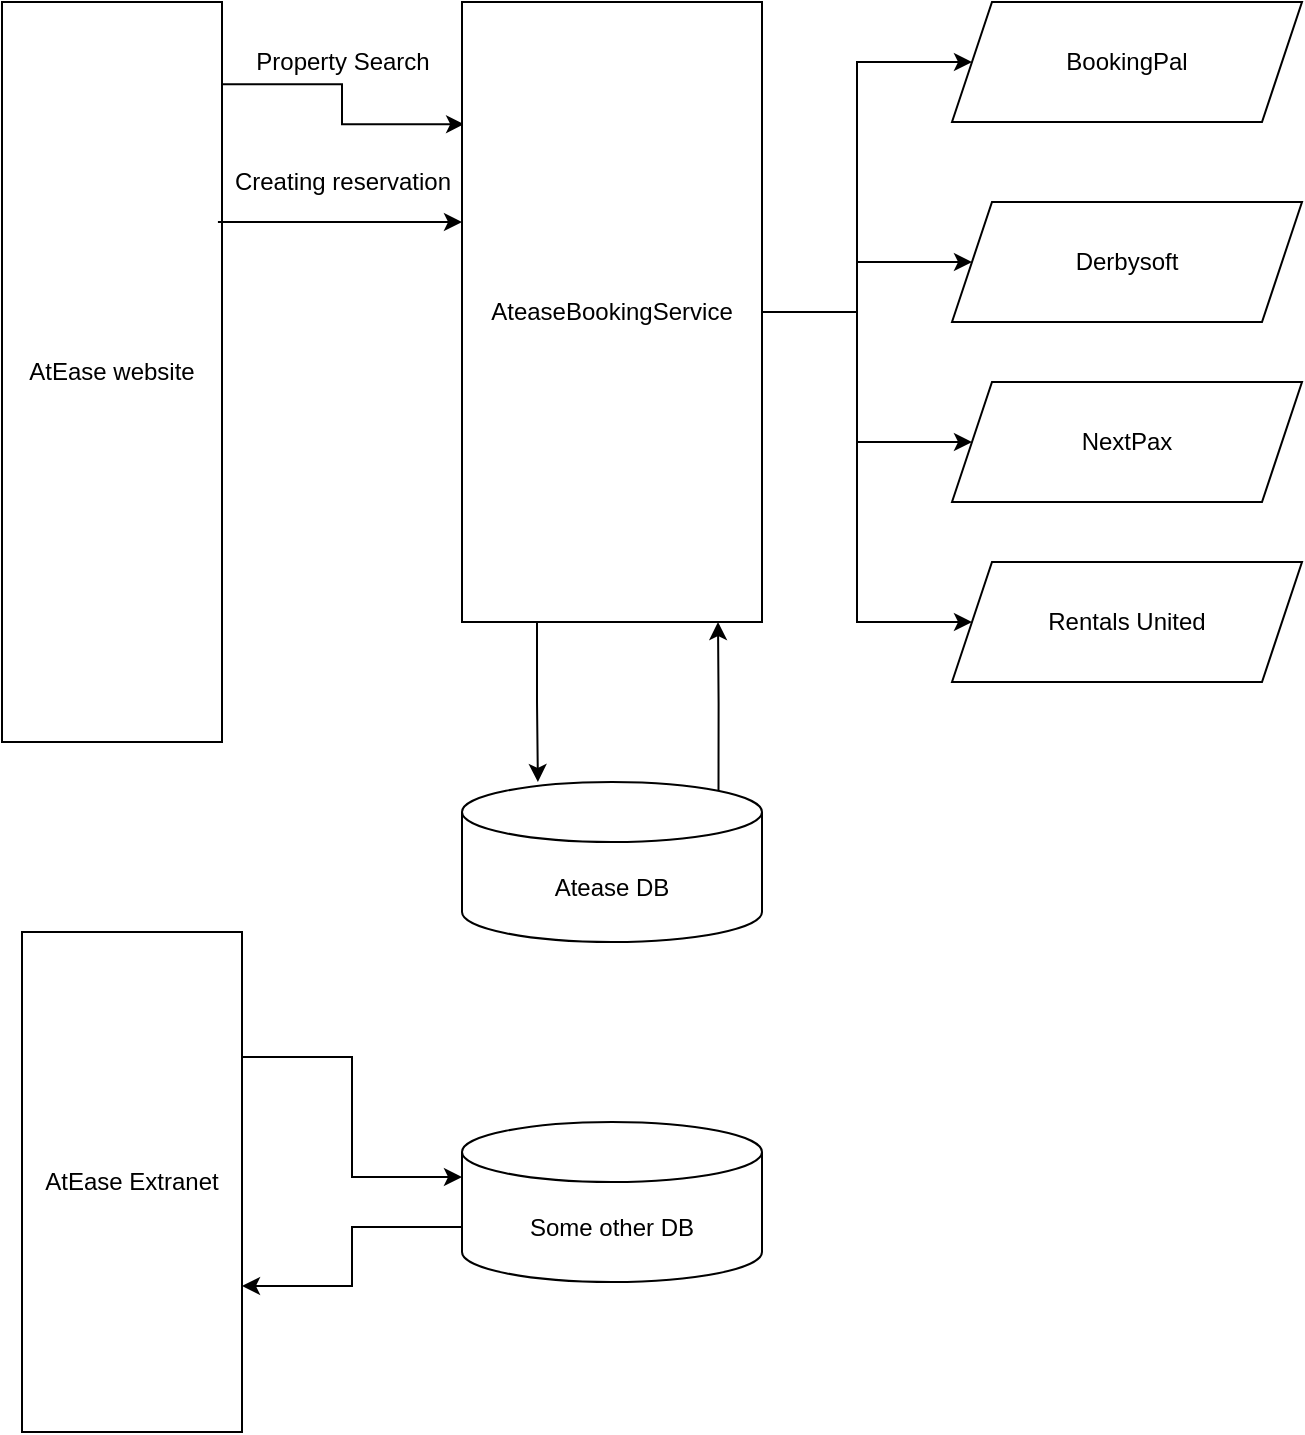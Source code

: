 <mxfile version="16.4.3" type="github">
  <diagram id="mBqlUh0IOHd4_IDjcAts" name="Page-1">
    <mxGraphModel dx="1422" dy="754" grid="1" gridSize="10" guides="1" tooltips="1" connect="1" arrows="1" fold="1" page="1" pageScale="1" pageWidth="827" pageHeight="1169" math="0" shadow="0">
      <root>
        <mxCell id="0" />
        <mxCell id="1" parent="0" />
        <mxCell id="Pcj03ghA1t9jqHRigUyF-5" value="" style="edgeStyle=orthogonalEdgeStyle;rounded=0;orthogonalLoop=1;jettySize=auto;html=1;exitX=0.111;exitY=0.009;exitDx=0;exitDy=0;exitPerimeter=0;entryX=0.197;entryY=0.993;entryDx=0;entryDy=0;entryPerimeter=0;" edge="1" parent="1" source="Pcj03ghA1t9jqHRigUyF-9" target="Pcj03ghA1t9jqHRigUyF-10">
          <mxGeometry relative="1" as="geometry">
            <mxPoint x="190" y="310" as="sourcePoint" />
            <mxPoint x="270" y="183" as="targetPoint" />
          </mxGeometry>
        </mxCell>
        <mxCell id="Pcj03ghA1t9jqHRigUyF-6" value="Property Search" style="text;html=1;align=center;verticalAlign=middle;resizable=0;points=[];autosize=1;strokeColor=none;fillColor=none;" vertex="1" parent="1">
          <mxGeometry x="170" y="140" width="100" height="20" as="geometry" />
        </mxCell>
        <mxCell id="Pcj03ghA1t9jqHRigUyF-9" value="&lt;span&gt;AtEase website&lt;/span&gt;" style="rounded=0;whiteSpace=wrap;html=1;direction=south;" vertex="1" parent="1">
          <mxGeometry x="50" y="120" width="110" height="370" as="geometry" />
        </mxCell>
        <mxCell id="Pcj03ghA1t9jqHRigUyF-12" style="edgeStyle=orthogonalEdgeStyle;rounded=0;orthogonalLoop=1;jettySize=auto;html=1;exitX=1;exitY=0.75;exitDx=0;exitDy=0;entryX=0.253;entryY=0;entryDx=0;entryDy=0;entryPerimeter=0;" edge="1" parent="1" source="Pcj03ghA1t9jqHRigUyF-10" target="Pcj03ghA1t9jqHRigUyF-11">
          <mxGeometry relative="1" as="geometry" />
        </mxCell>
        <mxCell id="Pcj03ghA1t9jqHRigUyF-18" value="" style="edgeStyle=orthogonalEdgeStyle;rounded=0;orthogonalLoop=1;jettySize=auto;html=1;" edge="1" parent="1" source="Pcj03ghA1t9jqHRigUyF-10" target="Pcj03ghA1t9jqHRigUyF-17">
          <mxGeometry relative="1" as="geometry" />
        </mxCell>
        <mxCell id="Pcj03ghA1t9jqHRigUyF-28" style="edgeStyle=orthogonalEdgeStyle;rounded=0;orthogonalLoop=1;jettySize=auto;html=1;" edge="1" parent="1" source="Pcj03ghA1t9jqHRigUyF-10" target="Pcj03ghA1t9jqHRigUyF-19">
          <mxGeometry relative="1" as="geometry" />
        </mxCell>
        <mxCell id="Pcj03ghA1t9jqHRigUyF-29" style="edgeStyle=orthogonalEdgeStyle;rounded=0;orthogonalLoop=1;jettySize=auto;html=1;entryX=0;entryY=0.5;entryDx=0;entryDy=0;" edge="1" parent="1" source="Pcj03ghA1t9jqHRigUyF-10" target="Pcj03ghA1t9jqHRigUyF-20">
          <mxGeometry relative="1" as="geometry" />
        </mxCell>
        <mxCell id="Pcj03ghA1t9jqHRigUyF-30" style="edgeStyle=orthogonalEdgeStyle;rounded=0;orthogonalLoop=1;jettySize=auto;html=1;" edge="1" parent="1" source="Pcj03ghA1t9jqHRigUyF-10" target="Pcj03ghA1t9jqHRigUyF-21">
          <mxGeometry relative="1" as="geometry" />
        </mxCell>
        <mxCell id="Pcj03ghA1t9jqHRigUyF-10" value="&lt;span&gt;AteaseBookingService&lt;/span&gt;" style="rounded=0;whiteSpace=wrap;html=1;direction=south;" vertex="1" parent="1">
          <mxGeometry x="280" y="120" width="150" height="310" as="geometry" />
        </mxCell>
        <mxCell id="Pcj03ghA1t9jqHRigUyF-13" style="edgeStyle=orthogonalEdgeStyle;rounded=0;orthogonalLoop=1;jettySize=auto;html=1;exitX=0.855;exitY=0;exitDx=0;exitDy=4.35;exitPerimeter=0;" edge="1" parent="1" source="Pcj03ghA1t9jqHRigUyF-11">
          <mxGeometry relative="1" as="geometry">
            <mxPoint x="408" y="430" as="targetPoint" />
          </mxGeometry>
        </mxCell>
        <mxCell id="Pcj03ghA1t9jqHRigUyF-11" value="Atease DB" style="shape=cylinder3;whiteSpace=wrap;html=1;boundedLbl=1;backgroundOutline=1;size=15;" vertex="1" parent="1">
          <mxGeometry x="280" y="510" width="150" height="80" as="geometry" />
        </mxCell>
        <mxCell id="Pcj03ghA1t9jqHRigUyF-15" value="" style="edgeStyle=orthogonalEdgeStyle;rounded=0;orthogonalLoop=1;jettySize=auto;html=1;exitX=0.111;exitY=0.009;exitDx=0;exitDy=0;exitPerimeter=0;entryX=0.197;entryY=0.993;entryDx=0;entryDy=0;entryPerimeter=0;" edge="1" parent="1">
          <mxGeometry relative="1" as="geometry">
            <mxPoint x="157.96" y="230.0" as="sourcePoint" />
            <mxPoint x="280.0" y="230.02" as="targetPoint" />
          </mxGeometry>
        </mxCell>
        <mxCell id="Pcj03ghA1t9jqHRigUyF-16" value="Creating reservation" style="text;html=1;align=center;verticalAlign=middle;resizable=0;points=[];autosize=1;strokeColor=none;fillColor=none;" vertex="1" parent="1">
          <mxGeometry x="160" y="200" width="120" height="20" as="geometry" />
        </mxCell>
        <mxCell id="Pcj03ghA1t9jqHRigUyF-17" value="BookingPal" style="shape=parallelogram;perimeter=parallelogramPerimeter;whiteSpace=wrap;html=1;fixedSize=1;rounded=0;" vertex="1" parent="1">
          <mxGeometry x="525" y="120" width="175" height="60" as="geometry" />
        </mxCell>
        <mxCell id="Pcj03ghA1t9jqHRigUyF-19" value="Derbysoft" style="shape=parallelogram;perimeter=parallelogramPerimeter;whiteSpace=wrap;html=1;fixedSize=1;rounded=0;" vertex="1" parent="1">
          <mxGeometry x="525" y="220" width="175" height="60" as="geometry" />
        </mxCell>
        <mxCell id="Pcj03ghA1t9jqHRigUyF-20" value="NextPax" style="shape=parallelogram;perimeter=parallelogramPerimeter;whiteSpace=wrap;html=1;fixedSize=1;rounded=0;" vertex="1" parent="1">
          <mxGeometry x="525" y="310" width="175" height="60" as="geometry" />
        </mxCell>
        <mxCell id="Pcj03ghA1t9jqHRigUyF-21" value="Rentals United" style="shape=parallelogram;perimeter=parallelogramPerimeter;whiteSpace=wrap;html=1;fixedSize=1;rounded=0;" vertex="1" parent="1">
          <mxGeometry x="525" y="400" width="175" height="60" as="geometry" />
        </mxCell>
        <mxCell id="Pcj03ghA1t9jqHRigUyF-33" style="edgeStyle=orthogonalEdgeStyle;rounded=0;orthogonalLoop=1;jettySize=auto;html=1;exitX=0.25;exitY=0;exitDx=0;exitDy=0;entryX=0;entryY=0;entryDx=0;entryDy=27.5;entryPerimeter=0;" edge="1" parent="1" source="Pcj03ghA1t9jqHRigUyF-31" target="Pcj03ghA1t9jqHRigUyF-32">
          <mxGeometry relative="1" as="geometry" />
        </mxCell>
        <mxCell id="Pcj03ghA1t9jqHRigUyF-31" value="&lt;span&gt;AtEase Extranet&lt;/span&gt;" style="rounded=0;whiteSpace=wrap;html=1;direction=south;" vertex="1" parent="1">
          <mxGeometry x="60" y="585" width="110" height="250" as="geometry" />
        </mxCell>
        <mxCell id="Pcj03ghA1t9jqHRigUyF-34" style="edgeStyle=orthogonalEdgeStyle;rounded=0;orthogonalLoop=1;jettySize=auto;html=1;exitX=0;exitY=0;exitDx=0;exitDy=52.5;exitPerimeter=0;entryX=0.708;entryY=0;entryDx=0;entryDy=0;entryPerimeter=0;" edge="1" parent="1" source="Pcj03ghA1t9jqHRigUyF-32" target="Pcj03ghA1t9jqHRigUyF-31">
          <mxGeometry relative="1" as="geometry" />
        </mxCell>
        <mxCell id="Pcj03ghA1t9jqHRigUyF-32" value="Some other DB" style="shape=cylinder3;whiteSpace=wrap;html=1;boundedLbl=1;backgroundOutline=1;size=15;" vertex="1" parent="1">
          <mxGeometry x="280" y="680" width="150" height="80" as="geometry" />
        </mxCell>
      </root>
    </mxGraphModel>
  </diagram>
</mxfile>
